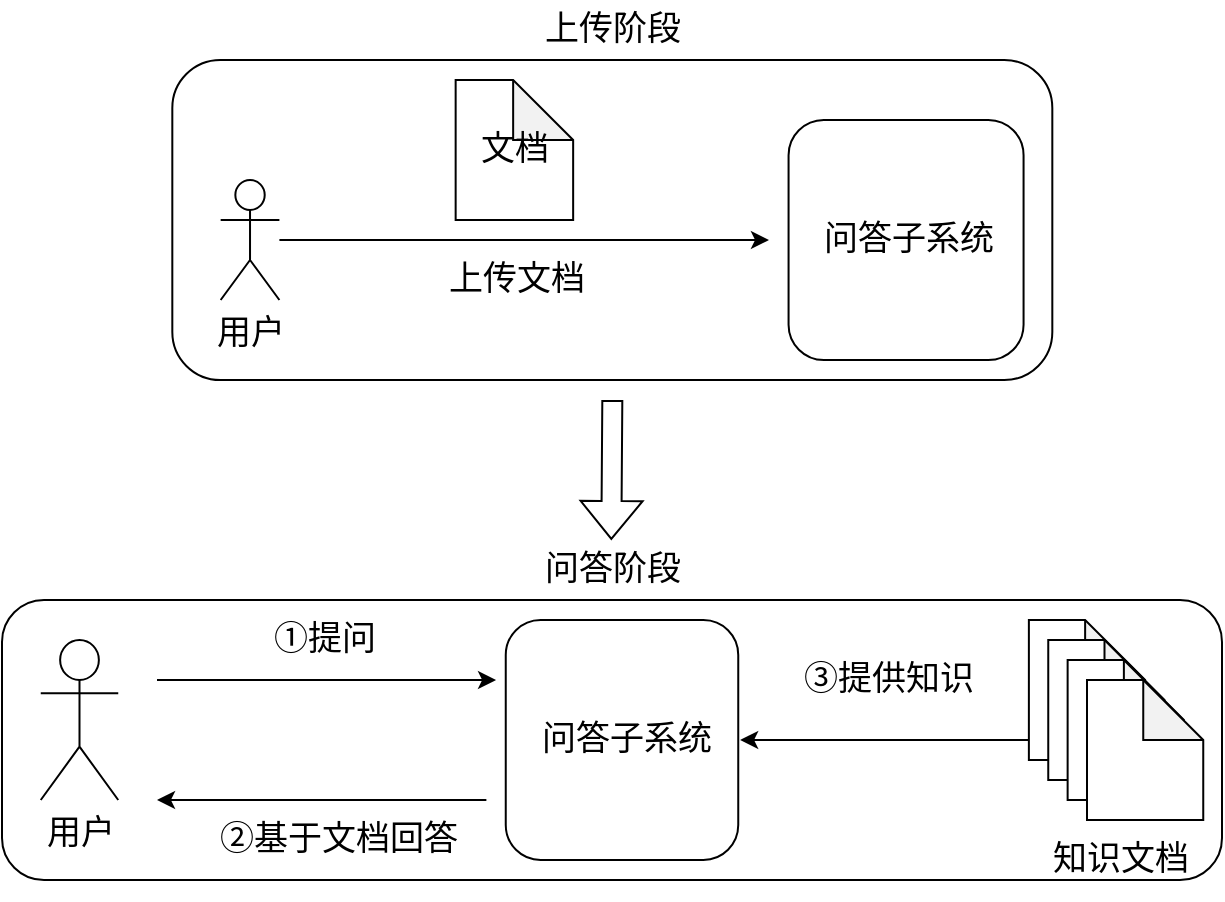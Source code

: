 <mxfile version="20.3.0" type="device"><diagram id="OUQ0b8_eS60gL7cXgmcp" name="第 1 页"><mxGraphModel dx="1525" dy="677" grid="1" gridSize="10" guides="1" tooltips="1" connect="1" arrows="1" fold="1" page="1" pageScale="1" pageWidth="583" pageHeight="827" math="0" shadow="0"><root><mxCell id="0"/><mxCell id="1" parent="0"/><mxCell id="1nieKf3blakLmDkaC5sO-49" value="" style="shape=flexArrow;endArrow=classic;html=1;rounded=0;fontSize=17;fontStyle=0" parent="1" edge="1"><mxGeometry width="50" height="50" relative="1" as="geometry"><mxPoint x="245.16" y="340" as="sourcePoint"/><mxPoint x="244.66" y="410" as="targetPoint"/></mxGeometry></mxCell><mxCell id="LiCclcPAsjqW6wB_dbEO-1" value="" style="group;fontStyle=0;fontSize=17;" vertex="1" connectable="0" parent="1"><mxGeometry x="25.16" y="140" width="440" height="190" as="geometry"/></mxCell><mxCell id="1nieKf3blakLmDkaC5sO-42" value="" style="rounded=1;whiteSpace=wrap;html=1;fontSize=17;fontStyle=0" parent="LiCclcPAsjqW6wB_dbEO-1" vertex="1"><mxGeometry y="30" width="440" height="160" as="geometry"/></mxCell><mxCell id="1nieKf3blakLmDkaC5sO-3" value="文档" style="shape=note;whiteSpace=wrap;html=1;backgroundOutline=1;darkOpacity=0.05;fontSize=17;fontStyle=0" parent="LiCclcPAsjqW6wB_dbEO-1" vertex="1"><mxGeometry x="141.667" y="40" width="58.75" height="70" as="geometry"/></mxCell><mxCell id="1nieKf3blakLmDkaC5sO-7" style="edgeStyle=orthogonalEdgeStyle;rounded=0;orthogonalLoop=1;jettySize=auto;html=1;fontSize=17;fontStyle=0" parent="LiCclcPAsjqW6wB_dbEO-1" source="1nieKf3blakLmDkaC5sO-6" edge="1"><mxGeometry relative="1" as="geometry"><mxPoint x="298.333" y="120" as="targetPoint"/></mxGeometry></mxCell><mxCell id="1nieKf3blakLmDkaC5sO-6" value="用户" style="shape=umlActor;verticalLabelPosition=bottom;verticalAlign=top;html=1;outlineConnect=0;fontSize=17;fontStyle=0" parent="LiCclcPAsjqW6wB_dbEO-1" vertex="1"><mxGeometry x="24.167" y="90" width="29.375" height="60" as="geometry"/></mxCell><mxCell id="1nieKf3blakLmDkaC5sO-9" value="上传文档" style="text;html=1;align=center;verticalAlign=middle;resizable=0;points=[];autosize=1;strokeColor=none;fillColor=none;fontSize=17;fontStyle=0" parent="LiCclcPAsjqW6wB_dbEO-1" vertex="1"><mxGeometry x="127.188" y="125" width="90" height="30" as="geometry"/></mxCell><mxCell id="1nieKf3blakLmDkaC5sO-20" value="" style="group;fontSize=17;fontStyle=0" parent="LiCclcPAsjqW6wB_dbEO-1" vertex="1" connectable="0"><mxGeometry x="308.125" y="60" width="122.396" height="120" as="geometry"/></mxCell><mxCell id="1nieKf3blakLmDkaC5sO-1" value="" style="rounded=1;whiteSpace=wrap;html=1;align=center;fontSize=17;fontStyle=0" parent="1nieKf3blakLmDkaC5sO-20" vertex="1"><mxGeometry width="117.5" height="120" as="geometry"/></mxCell><mxCell id="1nieKf3blakLmDkaC5sO-11" value="问答子系统" style="text;html=1;align=center;verticalAlign=middle;resizable=0;points=[];autosize=1;strokeColor=none;fillColor=none;fontSize=17;fontStyle=0" parent="1nieKf3blakLmDkaC5sO-20" vertex="1"><mxGeometry x="5.104" y="45" width="110" height="30" as="geometry"/></mxCell><mxCell id="1nieKf3blakLmDkaC5sO-44" value="上传阶段" style="text;html=1;align=center;verticalAlign=middle;resizable=0;points=[];autosize=1;strokeColor=none;fillColor=none;fontSize=17;fontStyle=0" parent="LiCclcPAsjqW6wB_dbEO-1" vertex="1"><mxGeometry x="175.002" width="90" height="30" as="geometry"/></mxCell><mxCell id="LiCclcPAsjqW6wB_dbEO-2" value="" style="group;fontStyle=0;fontSize=17;" vertex="1" connectable="0" parent="1"><mxGeometry x="-60" y="410" width="610.313" height="180" as="geometry"/></mxCell><mxCell id="1nieKf3blakLmDkaC5sO-43" value="" style="rounded=1;whiteSpace=wrap;html=1;fontSize=17;fontStyle=0" parent="LiCclcPAsjqW6wB_dbEO-2" vertex="1"><mxGeometry y="30" width="610" height="140" as="geometry"/></mxCell><mxCell id="1nieKf3blakLmDkaC5sO-18" value="用户" style="shape=umlActor;verticalLabelPosition=bottom;verticalAlign=top;html=1;outlineConnect=0;fontSize=17;fontStyle=0" parent="LiCclcPAsjqW6wB_dbEO-2" vertex="1"><mxGeometry x="19.375" y="50" width="38.75" height="80" as="geometry"/></mxCell><mxCell id="1nieKf3blakLmDkaC5sO-24" value="" style="group;fontSize=17;fontStyle=0" parent="LiCclcPAsjqW6wB_dbEO-2" vertex="1" connectable="0"><mxGeometry x="251.875" y="40" width="121.094" height="120" as="geometry"/></mxCell><mxCell id="1nieKf3blakLmDkaC5sO-25" value="" style="rounded=1;whiteSpace=wrap;html=1;align=center;fontSize=17;fontStyle=0" parent="1nieKf3blakLmDkaC5sO-24" vertex="1"><mxGeometry width="116.25" height="120" as="geometry"/></mxCell><mxCell id="1nieKf3blakLmDkaC5sO-26" value="问答子系统" style="text;html=1;align=center;verticalAlign=middle;resizable=0;points=[];autosize=1;strokeColor=none;fillColor=none;fontSize=17;fontStyle=0" parent="1nieKf3blakLmDkaC5sO-24" vertex="1"><mxGeometry x="5.156" y="45" width="110" height="30" as="geometry"/></mxCell><mxCell id="1nieKf3blakLmDkaC5sO-34" value="" style="group;fontSize=17;fontStyle=0" parent="LiCclcPAsjqW6wB_dbEO-2" vertex="1" connectable="0"><mxGeometry x="503.75" y="40" width="106.563" height="140" as="geometry"/></mxCell><mxCell id="1nieKf3blakLmDkaC5sO-32" value="" style="group;fontSize=17;fontStyle=0" parent="1nieKf3blakLmDkaC5sO-34" vertex="1" connectable="0"><mxGeometry x="9.688" width="87.188" height="100" as="geometry"/></mxCell><mxCell id="1nieKf3blakLmDkaC5sO-28" value="" style="shape=note;whiteSpace=wrap;html=1;backgroundOutline=1;darkOpacity=0.05;fontSize=17;fontStyle=0" parent="1nieKf3blakLmDkaC5sO-32" vertex="1"><mxGeometry width="58.125" height="70" as="geometry"/></mxCell><mxCell id="1nieKf3blakLmDkaC5sO-29" value="" style="shape=note;whiteSpace=wrap;html=1;backgroundOutline=1;darkOpacity=0.05;fontSize=17;fontStyle=0" parent="1nieKf3blakLmDkaC5sO-32" vertex="1"><mxGeometry x="9.688" y="10" width="58.125" height="70" as="geometry"/></mxCell><mxCell id="1nieKf3blakLmDkaC5sO-30" value="" style="shape=note;whiteSpace=wrap;html=1;backgroundOutline=1;darkOpacity=0.05;fontSize=17;fontStyle=0" parent="1nieKf3blakLmDkaC5sO-32" vertex="1"><mxGeometry x="19.375" y="20" width="58.125" height="70" as="geometry"/></mxCell><mxCell id="1nieKf3blakLmDkaC5sO-31" value="" style="shape=note;whiteSpace=wrap;html=1;backgroundOutline=1;darkOpacity=0.05;fontSize=17;fontStyle=0" parent="1nieKf3blakLmDkaC5sO-32" vertex="1"><mxGeometry x="29.063" y="30" width="58.125" height="70" as="geometry"/></mxCell><mxCell id="1nieKf3blakLmDkaC5sO-33" value="知识文档" style="text;html=1;align=center;verticalAlign=middle;resizable=0;points=[];autosize=1;strokeColor=none;fillColor=none;fontSize=17;fontStyle=0" parent="1nieKf3blakLmDkaC5sO-34" vertex="1"><mxGeometry x="10" y="105" width="90" height="30" as="geometry"/></mxCell><mxCell id="1nieKf3blakLmDkaC5sO-35" value="①提问" style="text;html=1;align=center;verticalAlign=middle;resizable=0;points=[];autosize=1;strokeColor=none;fillColor=none;fontSize=17;fontStyle=0" parent="LiCclcPAsjqW6wB_dbEO-2" vertex="1"><mxGeometry x="126.25" y="35" width="70" height="30" as="geometry"/></mxCell><mxCell id="1nieKf3blakLmDkaC5sO-37" value="" style="endArrow=classic;html=1;rounded=0;fontSize=17;entryX=0.969;entryY=-0.125;entryDx=0;entryDy=0;entryPerimeter=0;fontStyle=0" parent="LiCclcPAsjqW6wB_dbEO-2" edge="1"><mxGeometry width="50" height="50" relative="1" as="geometry"><mxPoint x="513.438" y="100" as="sourcePoint"/><mxPoint x="369.065" y="100" as="targetPoint"/></mxGeometry></mxCell><mxCell id="1nieKf3blakLmDkaC5sO-38" value="③提供知识" style="text;html=1;align=center;verticalAlign=middle;resizable=0;points=[];autosize=1;strokeColor=none;fillColor=none;fontSize=17;fontStyle=0" parent="LiCclcPAsjqW6wB_dbEO-2" vertex="1"><mxGeometry x="387.813" y="55" width="110" height="30" as="geometry"/></mxCell><mxCell id="1nieKf3blakLmDkaC5sO-39" value="" style="endArrow=classic;html=1;rounded=0;fontSize=17;fontStyle=0" parent="LiCclcPAsjqW6wB_dbEO-2" edge="1"><mxGeometry width="50" height="50" relative="1" as="geometry"><mxPoint x="77.5" y="70" as="sourcePoint"/><mxPoint x="247.031" y="70" as="targetPoint"/></mxGeometry></mxCell><mxCell id="1nieKf3blakLmDkaC5sO-40" value="" style="endArrow=classic;html=1;rounded=0;fontSize=17;fontStyle=0" parent="LiCclcPAsjqW6wB_dbEO-2" edge="1"><mxGeometry width="50" height="50" relative="1" as="geometry"><mxPoint x="242.188" y="130" as="sourcePoint"/><mxPoint x="77.5" y="130" as="targetPoint"/></mxGeometry></mxCell><mxCell id="1nieKf3blakLmDkaC5sO-41" value="②基于文档回答" style="text;html=1;align=center;verticalAlign=middle;resizable=0;points=[];autosize=1;strokeColor=none;fillColor=none;fontSize=17;fontStyle=0" parent="LiCclcPAsjqW6wB_dbEO-2" vertex="1"><mxGeometry x="97.5" y="135" width="140" height="30" as="geometry"/></mxCell><mxCell id="1nieKf3blakLmDkaC5sO-45" value="问答阶段" style="text;html=1;align=center;verticalAlign=middle;resizable=0;points=[];autosize=1;strokeColor=none;fillColor=none;fontSize=17;fontStyle=0" parent="LiCclcPAsjqW6wB_dbEO-2" vertex="1"><mxGeometry x="260.001" width="90" height="30" as="geometry"/></mxCell></root></mxGraphModel></diagram></mxfile>